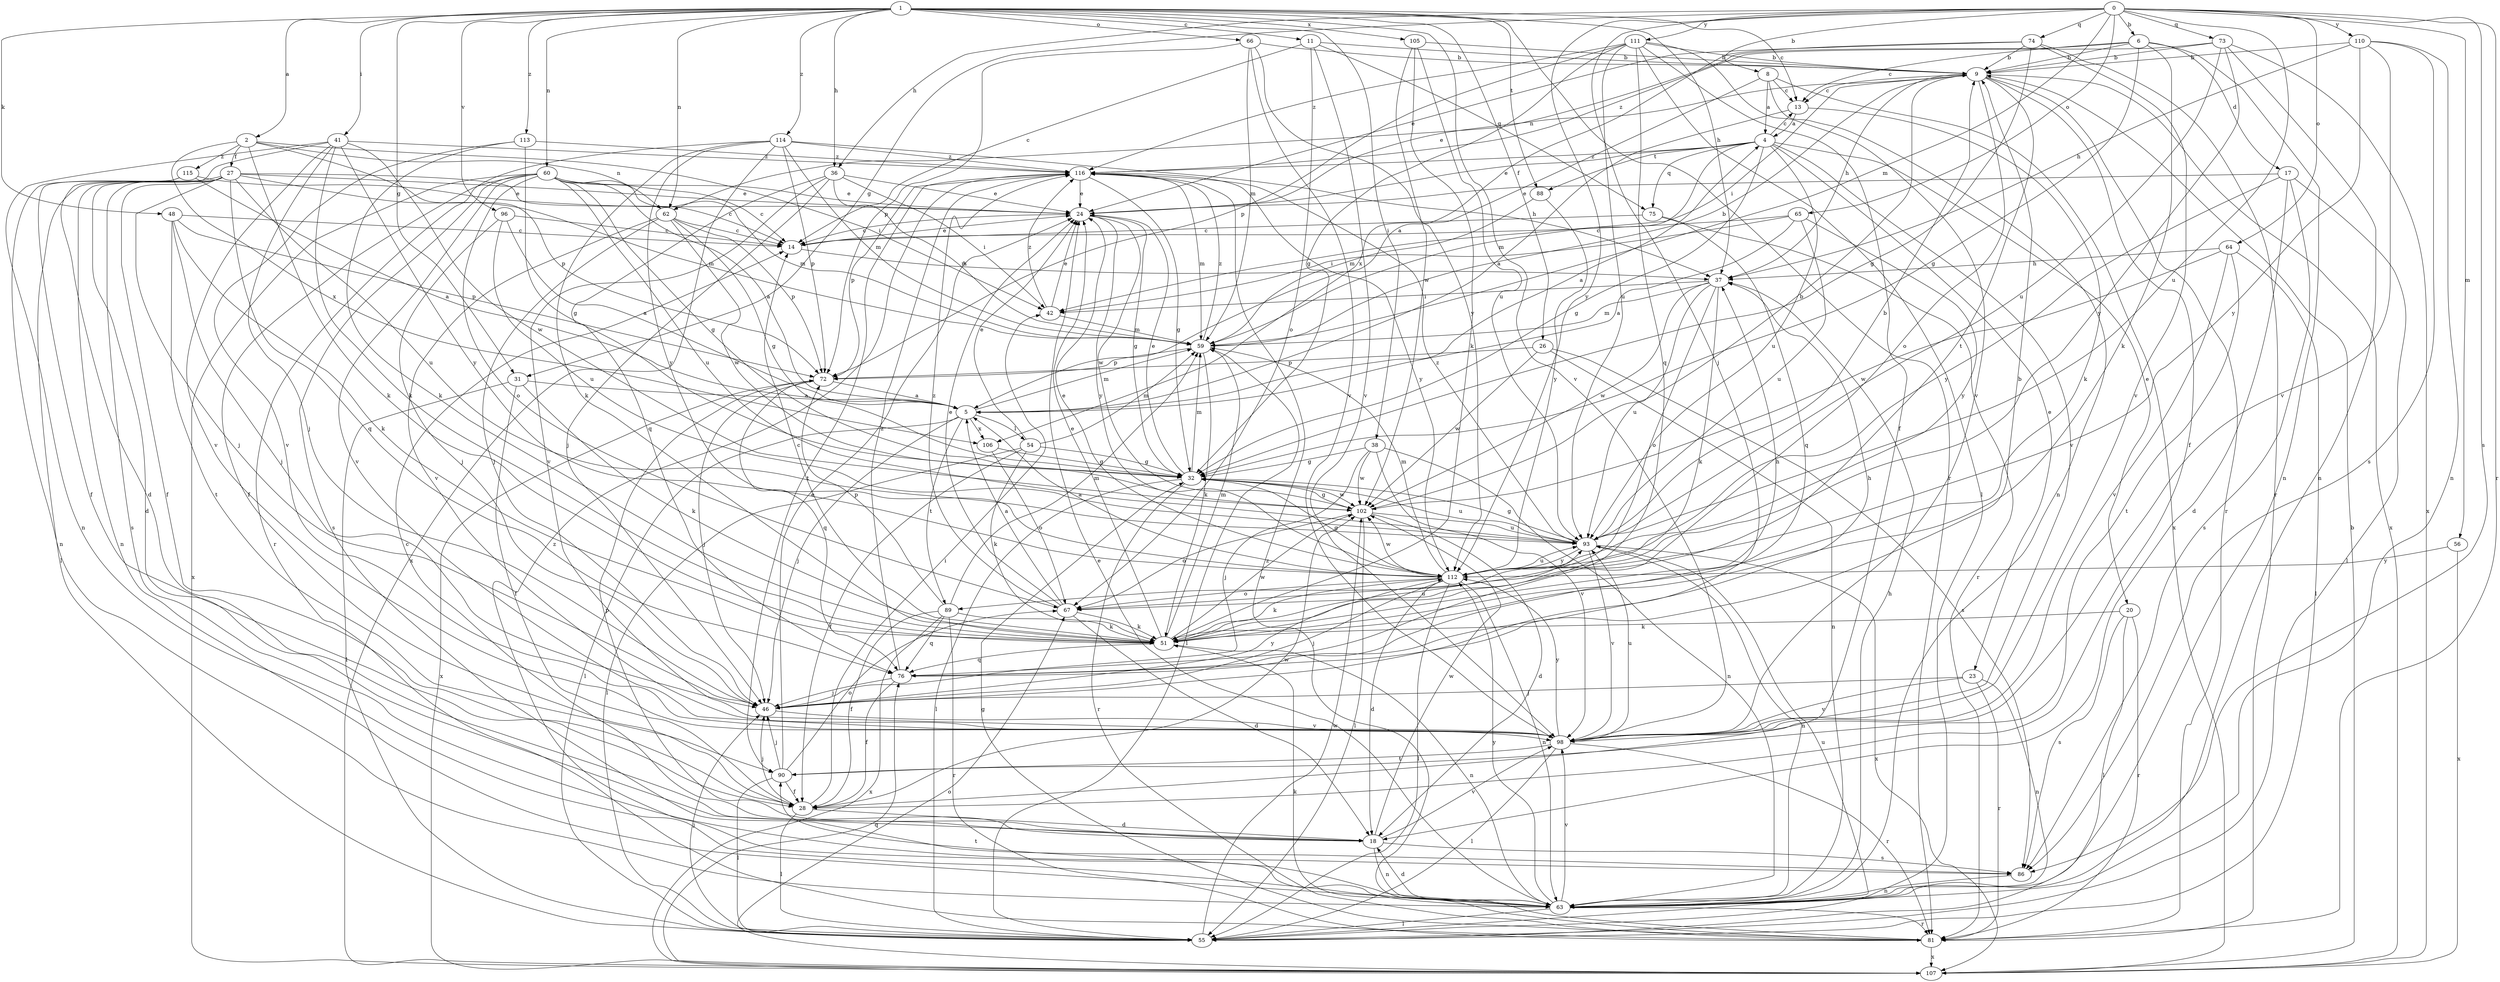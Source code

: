 strict digraph  {
0;
1;
2;
4;
5;
6;
8;
9;
11;
13;
14;
17;
18;
20;
23;
24;
26;
27;
28;
31;
32;
36;
37;
38;
41;
42;
46;
48;
51;
54;
55;
56;
59;
60;
62;
63;
64;
65;
66;
67;
72;
73;
74;
75;
76;
81;
86;
88;
89;
90;
93;
96;
98;
102;
105;
106;
107;
110;
111;
112;
113;
114;
115;
116;
0 -> 6  [label=b];
0 -> 8  [label=b];
0 -> 31  [label=g];
0 -> 36  [label=h];
0 -> 46  [label=j];
0 -> 56  [label=m];
0 -> 59  [label=m];
0 -> 64  [label=o];
0 -> 65  [label=o];
0 -> 73  [label=q];
0 -> 74  [label=q];
0 -> 81  [label=r];
0 -> 86  [label=s];
0 -> 93  [label=u];
0 -> 110  [label=y];
0 -> 111  [label=y];
0 -> 112  [label=y];
1 -> 2  [label=a];
1 -> 11  [label=c];
1 -> 13  [label=c];
1 -> 26  [label=f];
1 -> 31  [label=g];
1 -> 36  [label=h];
1 -> 37  [label=h];
1 -> 38  [label=i];
1 -> 41  [label=i];
1 -> 48  [label=k];
1 -> 60  [label=n];
1 -> 62  [label=n];
1 -> 66  [label=o];
1 -> 81  [label=r];
1 -> 88  [label=t];
1 -> 96  [label=v];
1 -> 98  [label=v];
1 -> 105  [label=x];
1 -> 113  [label=z];
1 -> 114  [label=z];
2 -> 27  [label=f];
2 -> 42  [label=i];
2 -> 51  [label=k];
2 -> 62  [label=n];
2 -> 72  [label=p];
2 -> 106  [label=x];
2 -> 115  [label=z];
4 -> 13  [label=c];
4 -> 20  [label=e];
4 -> 23  [label=e];
4 -> 24  [label=e];
4 -> 32  [label=g];
4 -> 59  [label=m];
4 -> 75  [label=q];
4 -> 88  [label=t];
4 -> 93  [label=u];
4 -> 98  [label=v];
4 -> 116  [label=z];
5 -> 4  [label=a];
5 -> 46  [label=j];
5 -> 54  [label=l];
5 -> 55  [label=l];
5 -> 59  [label=m];
5 -> 89  [label=t];
5 -> 106  [label=x];
6 -> 9  [label=b];
6 -> 13  [label=c];
6 -> 17  [label=d];
6 -> 32  [label=g];
6 -> 51  [label=k];
6 -> 62  [label=n];
6 -> 63  [label=n];
8 -> 4  [label=a];
8 -> 13  [label=c];
8 -> 63  [label=n];
8 -> 106  [label=x];
8 -> 107  [label=x];
9 -> 13  [label=c];
9 -> 24  [label=e];
9 -> 28  [label=f];
9 -> 37  [label=h];
9 -> 42  [label=i];
9 -> 67  [label=o];
9 -> 81  [label=r];
9 -> 89  [label=t];
9 -> 107  [label=x];
11 -> 9  [label=b];
11 -> 14  [label=c];
11 -> 67  [label=o];
11 -> 75  [label=q];
11 -> 98  [label=v];
13 -> 4  [label=a];
13 -> 5  [label=a];
13 -> 51  [label=k];
14 -> 24  [label=e];
14 -> 37  [label=h];
17 -> 18  [label=d];
17 -> 24  [label=e];
17 -> 55  [label=l];
17 -> 86  [label=s];
17 -> 112  [label=y];
18 -> 14  [label=c];
18 -> 63  [label=n];
18 -> 72  [label=p];
18 -> 86  [label=s];
18 -> 98  [label=v];
18 -> 102  [label=w];
20 -> 51  [label=k];
20 -> 55  [label=l];
20 -> 81  [label=r];
20 -> 86  [label=s];
23 -> 46  [label=j];
23 -> 63  [label=n];
23 -> 81  [label=r];
23 -> 98  [label=v];
24 -> 14  [label=c];
24 -> 32  [label=g];
24 -> 102  [label=w];
24 -> 112  [label=y];
26 -> 63  [label=n];
26 -> 72  [label=p];
26 -> 86  [label=s];
26 -> 102  [label=w];
27 -> 14  [label=c];
27 -> 18  [label=d];
27 -> 24  [label=e];
27 -> 28  [label=f];
27 -> 46  [label=j];
27 -> 55  [label=l];
27 -> 59  [label=m];
27 -> 63  [label=n];
27 -> 76  [label=q];
27 -> 86  [label=s];
27 -> 93  [label=u];
28 -> 18  [label=d];
28 -> 42  [label=i];
28 -> 46  [label=j];
28 -> 55  [label=l];
28 -> 102  [label=w];
31 -> 5  [label=a];
31 -> 28  [label=f];
31 -> 51  [label=k];
31 -> 55  [label=l];
32 -> 24  [label=e];
32 -> 55  [label=l];
32 -> 59  [label=m];
32 -> 81  [label=r];
32 -> 93  [label=u];
32 -> 102  [label=w];
36 -> 24  [label=e];
36 -> 42  [label=i];
36 -> 46  [label=j];
36 -> 59  [label=m];
36 -> 76  [label=q];
36 -> 98  [label=v];
37 -> 42  [label=i];
37 -> 51  [label=k];
37 -> 59  [label=m];
37 -> 67  [label=o];
37 -> 93  [label=u];
37 -> 102  [label=w];
38 -> 32  [label=g];
38 -> 46  [label=j];
38 -> 63  [label=n];
38 -> 98  [label=v];
38 -> 102  [label=w];
41 -> 18  [label=d];
41 -> 46  [label=j];
41 -> 51  [label=k];
41 -> 63  [label=n];
41 -> 98  [label=v];
41 -> 102  [label=w];
41 -> 112  [label=y];
41 -> 116  [label=z];
42 -> 24  [label=e];
42 -> 59  [label=m];
42 -> 116  [label=z];
46 -> 98  [label=v];
46 -> 112  [label=y];
48 -> 14  [label=c];
48 -> 46  [label=j];
48 -> 51  [label=k];
48 -> 72  [label=p];
48 -> 90  [label=t];
51 -> 14  [label=c];
51 -> 24  [label=e];
51 -> 37  [label=h];
51 -> 59  [label=m];
51 -> 63  [label=n];
51 -> 76  [label=q];
51 -> 93  [label=u];
51 -> 102  [label=w];
54 -> 24  [label=e];
54 -> 28  [label=f];
54 -> 32  [label=g];
54 -> 51  [label=k];
54 -> 55  [label=l];
54 -> 59  [label=m];
55 -> 46  [label=j];
55 -> 93  [label=u];
55 -> 102  [label=w];
56 -> 107  [label=x];
56 -> 112  [label=y];
59 -> 9  [label=b];
59 -> 51  [label=k];
59 -> 55  [label=l];
59 -> 72  [label=p];
59 -> 116  [label=z];
60 -> 5  [label=a];
60 -> 14  [label=c];
60 -> 24  [label=e];
60 -> 28  [label=f];
60 -> 32  [label=g];
60 -> 59  [label=m];
60 -> 67  [label=o];
60 -> 86  [label=s];
60 -> 93  [label=u];
60 -> 98  [label=v];
60 -> 107  [label=x];
62 -> 14  [label=c];
62 -> 32  [label=g];
62 -> 46  [label=j];
62 -> 72  [label=p];
62 -> 98  [label=v];
62 -> 102  [label=w];
63 -> 18  [label=d];
63 -> 24  [label=e];
63 -> 37  [label=h];
63 -> 55  [label=l];
63 -> 81  [label=r];
63 -> 90  [label=t];
63 -> 98  [label=v];
63 -> 112  [label=y];
63 -> 116  [label=z];
64 -> 37  [label=h];
64 -> 55  [label=l];
64 -> 90  [label=t];
64 -> 98  [label=v];
64 -> 102  [label=w];
65 -> 5  [label=a];
65 -> 14  [label=c];
65 -> 42  [label=i];
65 -> 93  [label=u];
65 -> 112  [label=y];
66 -> 9  [label=b];
66 -> 59  [label=m];
66 -> 72  [label=p];
66 -> 98  [label=v];
66 -> 112  [label=y];
67 -> 5  [label=a];
67 -> 18  [label=d];
67 -> 24  [label=e];
67 -> 51  [label=k];
67 -> 116  [label=z];
72 -> 5  [label=a];
72 -> 46  [label=j];
72 -> 76  [label=q];
72 -> 107  [label=x];
73 -> 9  [label=b];
73 -> 63  [label=n];
73 -> 93  [label=u];
73 -> 107  [label=x];
73 -> 112  [label=y];
73 -> 116  [label=z];
74 -> 5  [label=a];
74 -> 9  [label=b];
74 -> 24  [label=e];
74 -> 32  [label=g];
74 -> 81  [label=r];
74 -> 98  [label=v];
75 -> 14  [label=c];
75 -> 76  [label=q];
75 -> 81  [label=r];
76 -> 9  [label=b];
76 -> 28  [label=f];
76 -> 37  [label=h];
76 -> 46  [label=j];
76 -> 116  [label=z];
81 -> 32  [label=g];
81 -> 51  [label=k];
81 -> 107  [label=x];
81 -> 116  [label=z];
86 -> 63  [label=n];
88 -> 59  [label=m];
88 -> 112  [label=y];
89 -> 28  [label=f];
89 -> 51  [label=k];
89 -> 59  [label=m];
89 -> 72  [label=p];
89 -> 76  [label=q];
89 -> 81  [label=r];
89 -> 107  [label=x];
90 -> 24  [label=e];
90 -> 28  [label=f];
90 -> 46  [label=j];
90 -> 55  [label=l];
90 -> 67  [label=o];
93 -> 9  [label=b];
93 -> 32  [label=g];
93 -> 63  [label=n];
93 -> 98  [label=v];
93 -> 107  [label=x];
93 -> 112  [label=y];
93 -> 116  [label=z];
96 -> 5  [label=a];
96 -> 14  [label=c];
96 -> 46  [label=j];
96 -> 93  [label=u];
98 -> 55  [label=l];
98 -> 81  [label=r];
98 -> 90  [label=t];
98 -> 93  [label=u];
98 -> 112  [label=y];
102 -> 9  [label=b];
102 -> 18  [label=d];
102 -> 32  [label=g];
102 -> 55  [label=l];
102 -> 67  [label=o];
102 -> 93  [label=u];
105 -> 9  [label=b];
105 -> 51  [label=k];
105 -> 93  [label=u];
105 -> 102  [label=w];
106 -> 32  [label=g];
106 -> 67  [label=o];
107 -> 9  [label=b];
107 -> 67  [label=o];
107 -> 76  [label=q];
110 -> 9  [label=b];
110 -> 37  [label=h];
110 -> 63  [label=n];
110 -> 86  [label=s];
110 -> 98  [label=v];
110 -> 112  [label=y];
111 -> 9  [label=b];
111 -> 28  [label=f];
111 -> 32  [label=g];
111 -> 55  [label=l];
111 -> 72  [label=p];
111 -> 76  [label=q];
111 -> 93  [label=u];
111 -> 98  [label=v];
111 -> 116  [label=z];
112 -> 5  [label=a];
112 -> 18  [label=d];
112 -> 24  [label=e];
112 -> 32  [label=g];
112 -> 46  [label=j];
112 -> 51  [label=k];
112 -> 55  [label=l];
112 -> 59  [label=m];
112 -> 63  [label=n];
112 -> 67  [label=o];
112 -> 93  [label=u];
112 -> 102  [label=w];
113 -> 32  [label=g];
113 -> 51  [label=k];
113 -> 98  [label=v];
113 -> 116  [label=z];
114 -> 37  [label=h];
114 -> 51  [label=k];
114 -> 59  [label=m];
114 -> 72  [label=p];
114 -> 81  [label=r];
114 -> 107  [label=x];
114 -> 112  [label=y];
114 -> 116  [label=z];
115 -> 5  [label=a];
115 -> 24  [label=e];
115 -> 28  [label=f];
115 -> 63  [label=n];
116 -> 24  [label=e];
116 -> 32  [label=g];
116 -> 59  [label=m];
116 -> 72  [label=p];
116 -> 90  [label=t];
116 -> 112  [label=y];
}
